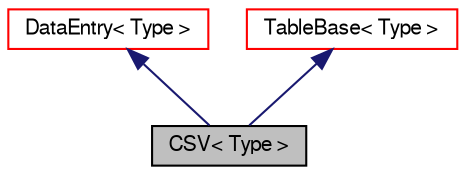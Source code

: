 digraph "CSV&lt; Type &gt;"
{
  bgcolor="transparent";
  edge [fontname="FreeSans",fontsize="10",labelfontname="FreeSans",labelfontsize="10"];
  node [fontname="FreeSans",fontsize="10",shape=record];
  Node4 [label="CSV\< Type \>",height=0.2,width=0.4,color="black", fillcolor="grey75", style="filled", fontcolor="black"];
  Node5 -> Node4 [dir="back",color="midnightblue",fontsize="10",style="solid",fontname="FreeSans"];
  Node5 [label="DataEntry\< Type \>",height=0.2,width=0.4,color="red",URL="$a27662.html",tooltip="Top level data entry class for use in dictionaries. Provides a mechanism to specify a variable as a c..."];
  Node10 -> Node4 [dir="back",color="midnightblue",fontsize="10",style="solid",fontname="FreeSans"];
  Node10 [label="TableBase\< Type \>",height=0.2,width=0.4,color="red",URL="$a27674.html",tooltip="Base class for table with bounds handling, interpolation and integration. "];
}
